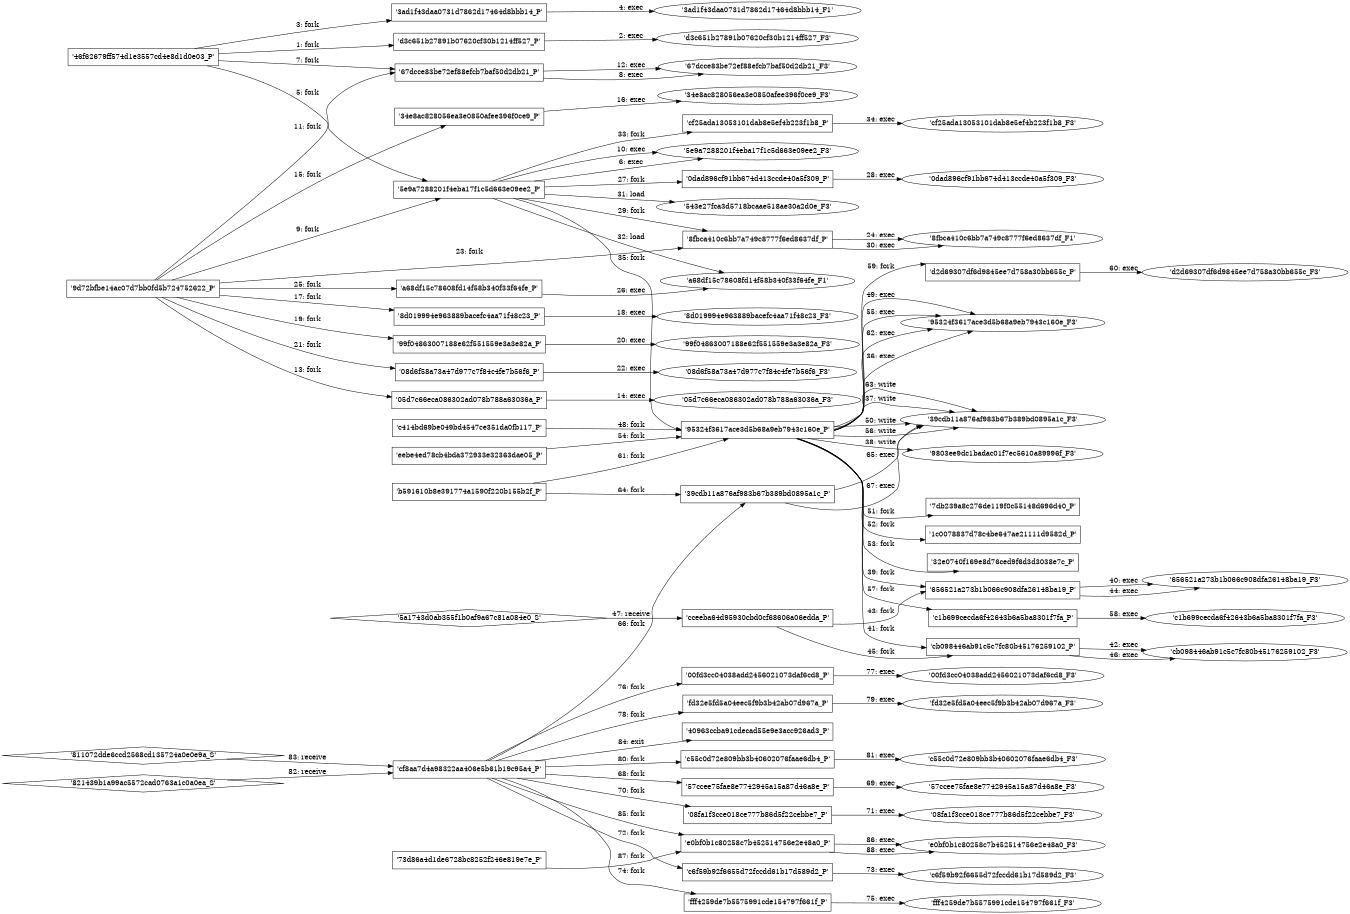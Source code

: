 digraph "D:\Learning\Paper\apt\基于CTI的攻击预警\Dataset\攻击图\ASGfromALLCTI\Japan-Linked Organizations Targeted in Long-Running and Sophisticated Attack Campaign.dot" {
rankdir="LR"
size="9"
fixedsize="false"
splines="true"
nodesep=0.3
ranksep=0
fontsize=10
overlap="scalexy"
engine= "neato"
	"'46f62679ff574d1e3557cd4e8d1d0e03_P'" [node_type=Process shape=box]
	"'d3c651b27891b07620cf30b1214ff527_P'" [node_type=Process shape=box]
	"'46f62679ff574d1e3557cd4e8d1d0e03_P'" -> "'d3c651b27891b07620cf30b1214ff527_P'" [label="1: fork"]
	"'d3c651b27891b07620cf30b1214ff527_P'" [node_type=Process shape=box]
	"'d3c651b27891b07620cf30b1214ff527_F3'" [node_type=File shape=ellipse]
	"'d3c651b27891b07620cf30b1214ff527_P'" -> "'d3c651b27891b07620cf30b1214ff527_F3'" [label="2: exec"]
	"'46f62679ff574d1e3557cd4e8d1d0e03_P'" [node_type=Process shape=box]
	"'3ad1f43daa0731d7862d17464d8bbb14_P'" [node_type=Process shape=box]
	"'46f62679ff574d1e3557cd4e8d1d0e03_P'" -> "'3ad1f43daa0731d7862d17464d8bbb14_P'" [label="3: fork"]
	"'3ad1f43daa0731d7862d17464d8bbb14_P'" [node_type=Process shape=box]
	"'3ad1f43daa0731d7862d17464d8bbb14_F1'" [node_type=File shape=ellipse]
	"'3ad1f43daa0731d7862d17464d8bbb14_P'" -> "'3ad1f43daa0731d7862d17464d8bbb14_F1'" [label="4: exec"]
	"'46f62679ff574d1e3557cd4e8d1d0e03_P'" [node_type=Process shape=box]
	"'5e9a7288201f4eba17f1c5d663e09ee2_P'" [node_type=Process shape=box]
	"'46f62679ff574d1e3557cd4e8d1d0e03_P'" -> "'5e9a7288201f4eba17f1c5d663e09ee2_P'" [label="5: fork"]
	"'5e9a7288201f4eba17f1c5d663e09ee2_P'" [node_type=Process shape=box]
	"'5e9a7288201f4eba17f1c5d663e09ee2_F3'" [node_type=File shape=ellipse]
	"'5e9a7288201f4eba17f1c5d663e09ee2_P'" -> "'5e9a7288201f4eba17f1c5d663e09ee2_F3'" [label="6: exec"]
	"'46f62679ff574d1e3557cd4e8d1d0e03_P'" [node_type=Process shape=box]
	"'67dcce83be72ef88efcb7baf50d2db21_P'" [node_type=Process shape=box]
	"'46f62679ff574d1e3557cd4e8d1d0e03_P'" -> "'67dcce83be72ef88efcb7baf50d2db21_P'" [label="7: fork"]
	"'67dcce83be72ef88efcb7baf50d2db21_P'" [node_type=Process shape=box]
	"'67dcce83be72ef88efcb7baf50d2db21_F3'" [node_type=File shape=ellipse]
	"'67dcce83be72ef88efcb7baf50d2db21_P'" -> "'67dcce83be72ef88efcb7baf50d2db21_F3'" [label="8: exec"]
	"'9d72bfbe14ac07d7bb0fd5b724752622_P'" [node_type=Process shape=box]
	"'5e9a7288201f4eba17f1c5d663e09ee2_P'" [node_type=Process shape=box]
	"'9d72bfbe14ac07d7bb0fd5b724752622_P'" -> "'5e9a7288201f4eba17f1c5d663e09ee2_P'" [label="9: fork"]
	"'5e9a7288201f4eba17f1c5d663e09ee2_P'" [node_type=Process shape=box]
	"'5e9a7288201f4eba17f1c5d663e09ee2_F3'" [node_type=File shape=ellipse]
	"'5e9a7288201f4eba17f1c5d663e09ee2_P'" -> "'5e9a7288201f4eba17f1c5d663e09ee2_F3'" [label="10: exec"]
	"'9d72bfbe14ac07d7bb0fd5b724752622_P'" [node_type=Process shape=box]
	"'67dcce83be72ef88efcb7baf50d2db21_P'" [node_type=Process shape=box]
	"'9d72bfbe14ac07d7bb0fd5b724752622_P'" -> "'67dcce83be72ef88efcb7baf50d2db21_P'" [label="11: fork"]
	"'67dcce83be72ef88efcb7baf50d2db21_P'" [node_type=Process shape=box]
	"'67dcce83be72ef88efcb7baf50d2db21_F3'" [node_type=File shape=ellipse]
	"'67dcce83be72ef88efcb7baf50d2db21_P'" -> "'67dcce83be72ef88efcb7baf50d2db21_F3'" [label="12: exec"]
	"'9d72bfbe14ac07d7bb0fd5b724752622_P'" [node_type=Process shape=box]
	"'05d7c66eca086302ad078b788a63036a_P'" [node_type=Process shape=box]
	"'9d72bfbe14ac07d7bb0fd5b724752622_P'" -> "'05d7c66eca086302ad078b788a63036a_P'" [label="13: fork"]
	"'05d7c66eca086302ad078b788a63036a_P'" [node_type=Process shape=box]
	"'05d7c66eca086302ad078b788a63036a_F3'" [node_type=File shape=ellipse]
	"'05d7c66eca086302ad078b788a63036a_P'" -> "'05d7c66eca086302ad078b788a63036a_F3'" [label="14: exec"]
	"'9d72bfbe14ac07d7bb0fd5b724752622_P'" [node_type=Process shape=box]
	"'34e8ac828056ea3e0850afee396f0ce9_P'" [node_type=Process shape=box]
	"'9d72bfbe14ac07d7bb0fd5b724752622_P'" -> "'34e8ac828056ea3e0850afee396f0ce9_P'" [label="15: fork"]
	"'34e8ac828056ea3e0850afee396f0ce9_P'" [node_type=Process shape=box]
	"'34e8ac828056ea3e0850afee396f0ce9_F3'" [node_type=File shape=ellipse]
	"'34e8ac828056ea3e0850afee396f0ce9_P'" -> "'34e8ac828056ea3e0850afee396f0ce9_F3'" [label="16: exec"]
	"'9d72bfbe14ac07d7bb0fd5b724752622_P'" [node_type=Process shape=box]
	"'8d019994e963889bacefc4aa71f48c23_P'" [node_type=Process shape=box]
	"'9d72bfbe14ac07d7bb0fd5b724752622_P'" -> "'8d019994e963889bacefc4aa71f48c23_P'" [label="17: fork"]
	"'8d019994e963889bacefc4aa71f48c23_P'" [node_type=Process shape=box]
	"'8d019994e963889bacefc4aa71f48c23_F3'" [node_type=File shape=ellipse]
	"'8d019994e963889bacefc4aa71f48c23_P'" -> "'8d019994e963889bacefc4aa71f48c23_F3'" [label="18: exec"]
	"'9d72bfbe14ac07d7bb0fd5b724752622_P'" [node_type=Process shape=box]
	"'99f04863007188e62f551559e3a3e82a_P'" [node_type=Process shape=box]
	"'9d72bfbe14ac07d7bb0fd5b724752622_P'" -> "'99f04863007188e62f551559e3a3e82a_P'" [label="19: fork"]
	"'99f04863007188e62f551559e3a3e82a_P'" [node_type=Process shape=box]
	"'99f04863007188e62f551559e3a3e82a_F3'" [node_type=File shape=ellipse]
	"'99f04863007188e62f551559e3a3e82a_P'" -> "'99f04863007188e62f551559e3a3e82a_F3'" [label="20: exec"]
	"'9d72bfbe14ac07d7bb0fd5b724752622_P'" [node_type=Process shape=box]
	"'08d6f58a73a47d977c7f84c4fe7b56f6_P'" [node_type=Process shape=box]
	"'9d72bfbe14ac07d7bb0fd5b724752622_P'" -> "'08d6f58a73a47d977c7f84c4fe7b56f6_P'" [label="21: fork"]
	"'08d6f58a73a47d977c7f84c4fe7b56f6_P'" [node_type=Process shape=box]
	"'08d6f58a73a47d977c7f84c4fe7b56f6_F3'" [node_type=File shape=ellipse]
	"'08d6f58a73a47d977c7f84c4fe7b56f6_P'" -> "'08d6f58a73a47d977c7f84c4fe7b56f6_F3'" [label="22: exec"]
	"'9d72bfbe14ac07d7bb0fd5b724752622_P'" [node_type=Process shape=box]
	"'8fbca410c6bb7a749c8777f6ed8637df_P'" [node_type=Process shape=box]
	"'9d72bfbe14ac07d7bb0fd5b724752622_P'" -> "'8fbca410c6bb7a749c8777f6ed8637df_P'" [label="23: fork"]
	"'8fbca410c6bb7a749c8777f6ed8637df_P'" [node_type=Process shape=box]
	"'8fbca410c6bb7a749c8777f6ed8637df_F1'" [node_type=File shape=ellipse]
	"'8fbca410c6bb7a749c8777f6ed8637df_P'" -> "'8fbca410c6bb7a749c8777f6ed8637df_F1'" [label="24: exec"]
	"'9d72bfbe14ac07d7bb0fd5b724752622_P'" [node_type=Process shape=box]
	"'a68df15c78608fd14f58b340f33f64fe_P'" [node_type=Process shape=box]
	"'9d72bfbe14ac07d7bb0fd5b724752622_P'" -> "'a68df15c78608fd14f58b340f33f64fe_P'" [label="25: fork"]
	"'a68df15c78608fd14f58b340f33f64fe_P'" [node_type=Process shape=box]
	"'a68df15c78608fd14f58b340f33f64fe_F1'" [node_type=File shape=ellipse]
	"'a68df15c78608fd14f58b340f33f64fe_P'" -> "'a68df15c78608fd14f58b340f33f64fe_F1'" [label="26: exec"]
	"'5e9a7288201f4eba17f1c5d663e09ee2_P'" [node_type=Process shape=box]
	"'0dad896cf91bb674d413ccde40a5f309_P'" [node_type=Process shape=box]
	"'5e9a7288201f4eba17f1c5d663e09ee2_P'" -> "'0dad896cf91bb674d413ccde40a5f309_P'" [label="27: fork"]
	"'0dad896cf91bb674d413ccde40a5f309_P'" [node_type=Process shape=box]
	"'0dad896cf91bb674d413ccde40a5f309_F3'" [node_type=File shape=ellipse]
	"'0dad896cf91bb674d413ccde40a5f309_P'" -> "'0dad896cf91bb674d413ccde40a5f309_F3'" [label="28: exec"]
	"'5e9a7288201f4eba17f1c5d663e09ee2_P'" [node_type=Process shape=box]
	"'8fbca410c6bb7a749c8777f6ed8637df_P'" [node_type=Process shape=box]
	"'5e9a7288201f4eba17f1c5d663e09ee2_P'" -> "'8fbca410c6bb7a749c8777f6ed8637df_P'" [label="29: fork"]
	"'8fbca410c6bb7a749c8777f6ed8637df_P'" [node_type=Process shape=box]
	"'8fbca410c6bb7a749c8777f6ed8637df_F1'" [node_type=File shape=ellipse]
	"'8fbca410c6bb7a749c8777f6ed8637df_P'" -> "'8fbca410c6bb7a749c8777f6ed8637df_F1'" [label="30: exec"]
	"'543e27fca3d5718bcaae518ae30a2d0e_F3'" [node_type=file shape=ellipse]
	"'5e9a7288201f4eba17f1c5d663e09ee2_P'" [node_type=Process shape=box]
	"'5e9a7288201f4eba17f1c5d663e09ee2_P'" -> "'543e27fca3d5718bcaae518ae30a2d0e_F3'" [label="31: load"]
	"'a68df15c78608fd14f58b340f33f64fe_F1'" [node_type=file shape=ellipse]
	"'5e9a7288201f4eba17f1c5d663e09ee2_P'" [node_type=Process shape=box]
	"'5e9a7288201f4eba17f1c5d663e09ee2_P'" -> "'a68df15c78608fd14f58b340f33f64fe_F1'" [label="32: load"]
	"'5e9a7288201f4eba17f1c5d663e09ee2_P'" [node_type=Process shape=box]
	"'cf25ada13053101dab8e5ef4b223f1b8_P'" [node_type=Process shape=box]
	"'5e9a7288201f4eba17f1c5d663e09ee2_P'" -> "'cf25ada13053101dab8e5ef4b223f1b8_P'" [label="33: fork"]
	"'cf25ada13053101dab8e5ef4b223f1b8_P'" [node_type=Process shape=box]
	"'cf25ada13053101dab8e5ef4b223f1b8_F3'" [node_type=File shape=ellipse]
	"'cf25ada13053101dab8e5ef4b223f1b8_P'" -> "'cf25ada13053101dab8e5ef4b223f1b8_F3'" [label="34: exec"]
	"'5e9a7288201f4eba17f1c5d663e09ee2_P'" [node_type=Process shape=box]
	"'95324f3617ace3d5b68a9eb7943c160e_P'" [node_type=Process shape=box]
	"'5e9a7288201f4eba17f1c5d663e09ee2_P'" -> "'95324f3617ace3d5b68a9eb7943c160e_P'" [label="35: fork"]
	"'95324f3617ace3d5b68a9eb7943c160e_P'" [node_type=Process shape=box]
	"'95324f3617ace3d5b68a9eb7943c160e_F3'" [node_type=File shape=ellipse]
	"'95324f3617ace3d5b68a9eb7943c160e_P'" -> "'95324f3617ace3d5b68a9eb7943c160e_F3'" [label="36: exec"]
	"'39cdb11a876af983b67b389bd0895a1c_F3'" [node_type=file shape=ellipse]
	"'95324f3617ace3d5b68a9eb7943c160e_P'" [node_type=Process shape=box]
	"'95324f3617ace3d5b68a9eb7943c160e_P'" -> "'39cdb11a876af983b67b389bd0895a1c_F3'" [label="37: write"]
	"'9803ee9dc1badac01f7ec5610a89996f_F3'" [node_type=file shape=ellipse]
	"'95324f3617ace3d5b68a9eb7943c160e_P'" [node_type=Process shape=box]
	"'95324f3617ace3d5b68a9eb7943c160e_P'" -> "'9803ee9dc1badac01f7ec5610a89996f_F3'" [label="38: write"]
	"'95324f3617ace3d5b68a9eb7943c160e_P'" [node_type=Process shape=box]
	"'656521a273b1b066c908dfa26148ba19_P'" [node_type=Process shape=box]
	"'95324f3617ace3d5b68a9eb7943c160e_P'" -> "'656521a273b1b066c908dfa26148ba19_P'" [label="39: fork"]
	"'656521a273b1b066c908dfa26148ba19_P'" [node_type=Process shape=box]
	"'656521a273b1b066c908dfa26148ba19_F3'" [node_type=File shape=ellipse]
	"'656521a273b1b066c908dfa26148ba19_P'" -> "'656521a273b1b066c908dfa26148ba19_F3'" [label="40: exec"]
	"'95324f3617ace3d5b68a9eb7943c160e_P'" [node_type=Process shape=box]
	"'cb098446ab91c5c7fc80b45176259102_P'" [node_type=Process shape=box]
	"'95324f3617ace3d5b68a9eb7943c160e_P'" -> "'cb098446ab91c5c7fc80b45176259102_P'" [label="41: fork"]
	"'cb098446ab91c5c7fc80b45176259102_P'" [node_type=Process shape=box]
	"'cb098446ab91c5c7fc80b45176259102_F3'" [node_type=File shape=ellipse]
	"'cb098446ab91c5c7fc80b45176259102_P'" -> "'cb098446ab91c5c7fc80b45176259102_F3'" [label="42: exec"]
	"'cceeba64d95930cbd0cf68606a06edda_P'" [node_type=Process shape=box]
	"'656521a273b1b066c908dfa26148ba19_P'" [node_type=Process shape=box]
	"'cceeba64d95930cbd0cf68606a06edda_P'" -> "'656521a273b1b066c908dfa26148ba19_P'" [label="43: fork"]
	"'656521a273b1b066c908dfa26148ba19_P'" [node_type=Process shape=box]
	"'656521a273b1b066c908dfa26148ba19_F3'" [node_type=File shape=ellipse]
	"'656521a273b1b066c908dfa26148ba19_P'" -> "'656521a273b1b066c908dfa26148ba19_F3'" [label="44: exec"]
	"'cceeba64d95930cbd0cf68606a06edda_P'" [node_type=Process shape=box]
	"'cb098446ab91c5c7fc80b45176259102_P'" [node_type=Process shape=box]
	"'cceeba64d95930cbd0cf68606a06edda_P'" -> "'cb098446ab91c5c7fc80b45176259102_P'" [label="45: fork"]
	"'cb098446ab91c5c7fc80b45176259102_P'" [node_type=Process shape=box]
	"'cb098446ab91c5c7fc80b45176259102_F3'" [node_type=File shape=ellipse]
	"'cb098446ab91c5c7fc80b45176259102_P'" -> "'cb098446ab91c5c7fc80b45176259102_F3'" [label="46: exec"]
	"'cceeba64d95930cbd0cf68606a06edda_P'" [node_type=Process shape=box]
	"'5a1743d0ab355f1b0af9a67c81a084e0_S'" [node_type=Socket shape=diamond]
	"'5a1743d0ab355f1b0af9a67c81a084e0_S'" -> "'cceeba64d95930cbd0cf68606a06edda_P'" [label="47: receive"]
	"'c414bd69be049bd4547ce351da0fb117_P'" [node_type=Process shape=box]
	"'95324f3617ace3d5b68a9eb7943c160e_P'" [node_type=Process shape=box]
	"'c414bd69be049bd4547ce351da0fb117_P'" -> "'95324f3617ace3d5b68a9eb7943c160e_P'" [label="48: fork"]
	"'95324f3617ace3d5b68a9eb7943c160e_P'" [node_type=Process shape=box]
	"'95324f3617ace3d5b68a9eb7943c160e_F3'" [node_type=File shape=ellipse]
	"'95324f3617ace3d5b68a9eb7943c160e_P'" -> "'95324f3617ace3d5b68a9eb7943c160e_F3'" [label="49: exec"]
	"'39cdb11a876af983b67b389bd0895a1c_F3'" [node_type=file shape=ellipse]
	"'95324f3617ace3d5b68a9eb7943c160e_P'" [node_type=Process shape=box]
	"'95324f3617ace3d5b68a9eb7943c160e_P'" -> "'39cdb11a876af983b67b389bd0895a1c_F3'" [label="50: write"]
	"'95324f3617ace3d5b68a9eb7943c160e_P'" [node_type=Process shape=box]
	"'7db239a8c276de119f0c55148d696d40_P'" [node_type=Process shape=box]
	"'95324f3617ace3d5b68a9eb7943c160e_P'" -> "'7db239a8c276de119f0c55148d696d40_P'" [label="51: fork"]
	"'95324f3617ace3d5b68a9eb7943c160e_P'" [node_type=Process shape=box]
	"'1c0078837d78c4be647ae21111d9582d_P'" [node_type=Process shape=box]
	"'95324f3617ace3d5b68a9eb7943c160e_P'" -> "'1c0078837d78c4be647ae21111d9582d_P'" [label="52: fork"]
	"'95324f3617ace3d5b68a9eb7943c160e_P'" [node_type=Process shape=box]
	"'32e0740f169e8d76ced9f6d3d3038e7c_P'" [node_type=Process shape=box]
	"'95324f3617ace3d5b68a9eb7943c160e_P'" -> "'32e0740f169e8d76ced9f6d3d3038e7c_P'" [label="53: fork"]
	"'eebe4ed78cb4bda372933e32363dae05_P'" [node_type=Process shape=box]
	"'95324f3617ace3d5b68a9eb7943c160e_P'" [node_type=Process shape=box]
	"'eebe4ed78cb4bda372933e32363dae05_P'" -> "'95324f3617ace3d5b68a9eb7943c160e_P'" [label="54: fork"]
	"'95324f3617ace3d5b68a9eb7943c160e_P'" [node_type=Process shape=box]
	"'95324f3617ace3d5b68a9eb7943c160e_F3'" [node_type=File shape=ellipse]
	"'95324f3617ace3d5b68a9eb7943c160e_P'" -> "'95324f3617ace3d5b68a9eb7943c160e_F3'" [label="55: exec"]
	"'39cdb11a876af983b67b389bd0895a1c_F3'" [node_type=file shape=ellipse]
	"'95324f3617ace3d5b68a9eb7943c160e_P'" [node_type=Process shape=box]
	"'95324f3617ace3d5b68a9eb7943c160e_P'" -> "'39cdb11a876af983b67b389bd0895a1c_F3'" [label="56: write"]
	"'95324f3617ace3d5b68a9eb7943c160e_P'" [node_type=Process shape=box]
	"'c1b699cecda6f42643b6a5ba8301f7fa_P'" [node_type=Process shape=box]
	"'95324f3617ace3d5b68a9eb7943c160e_P'" -> "'c1b699cecda6f42643b6a5ba8301f7fa_P'" [label="57: fork"]
	"'c1b699cecda6f42643b6a5ba8301f7fa_P'" [node_type=Process shape=box]
	"'c1b699cecda6f42643b6a5ba8301f7fa_F3'" [node_type=File shape=ellipse]
	"'c1b699cecda6f42643b6a5ba8301f7fa_P'" -> "'c1b699cecda6f42643b6a5ba8301f7fa_F3'" [label="58: exec"]
	"'95324f3617ace3d5b68a9eb7943c160e_P'" [node_type=Process shape=box]
	"'d2d69307df6d9845ee7d758a30bb655c_P'" [node_type=Process shape=box]
	"'95324f3617ace3d5b68a9eb7943c160e_P'" -> "'d2d69307df6d9845ee7d758a30bb655c_P'" [label="59: fork"]
	"'d2d69307df6d9845ee7d758a30bb655c_P'" [node_type=Process shape=box]
	"'d2d69307df6d9845ee7d758a30bb655c_F3'" [node_type=File shape=ellipse]
	"'d2d69307df6d9845ee7d758a30bb655c_P'" -> "'d2d69307df6d9845ee7d758a30bb655c_F3'" [label="60: exec"]
	"'b591610b8e391774a1590f220b155b2f_P'" [node_type=Process shape=box]
	"'95324f3617ace3d5b68a9eb7943c160e_P'" [node_type=Process shape=box]
	"'b591610b8e391774a1590f220b155b2f_P'" -> "'95324f3617ace3d5b68a9eb7943c160e_P'" [label="61: fork"]
	"'95324f3617ace3d5b68a9eb7943c160e_P'" [node_type=Process shape=box]
	"'95324f3617ace3d5b68a9eb7943c160e_F3'" [node_type=File shape=ellipse]
	"'95324f3617ace3d5b68a9eb7943c160e_P'" -> "'95324f3617ace3d5b68a9eb7943c160e_F3'" [label="62: exec"]
	"'39cdb11a876af983b67b389bd0895a1c_F3'" [node_type=file shape=ellipse]
	"'95324f3617ace3d5b68a9eb7943c160e_P'" [node_type=Process shape=box]
	"'95324f3617ace3d5b68a9eb7943c160e_P'" -> "'39cdb11a876af983b67b389bd0895a1c_F3'" [label="63: write"]
	"'b591610b8e391774a1590f220b155b2f_P'" [node_type=Process shape=box]
	"'39cdb11a876af983b67b389bd0895a1c_P'" [node_type=Process shape=box]
	"'b591610b8e391774a1590f220b155b2f_P'" -> "'39cdb11a876af983b67b389bd0895a1c_P'" [label="64: fork"]
	"'39cdb11a876af983b67b389bd0895a1c_P'" [node_type=Process shape=box]
	"'39cdb11a876af983b67b389bd0895a1c_F3'" [node_type=File shape=ellipse]
	"'39cdb11a876af983b67b389bd0895a1c_P'" -> "'39cdb11a876af983b67b389bd0895a1c_F3'" [label="65: exec"]
	"'cf8aa7d4a98322aa406e5b61b19c95a4_P'" [node_type=Process shape=box]
	"'39cdb11a876af983b67b389bd0895a1c_P'" [node_type=Process shape=box]
	"'cf8aa7d4a98322aa406e5b61b19c95a4_P'" -> "'39cdb11a876af983b67b389bd0895a1c_P'" [label="66: fork"]
	"'39cdb11a876af983b67b389bd0895a1c_P'" [node_type=Process shape=box]
	"'39cdb11a876af983b67b389bd0895a1c_F3'" [node_type=File shape=ellipse]
	"'39cdb11a876af983b67b389bd0895a1c_P'" -> "'39cdb11a876af983b67b389bd0895a1c_F3'" [label="67: exec"]
	"'cf8aa7d4a98322aa406e5b61b19c95a4_P'" [node_type=Process shape=box]
	"'57ccee75fae8e7742945a15a87d46a8e_P'" [node_type=Process shape=box]
	"'cf8aa7d4a98322aa406e5b61b19c95a4_P'" -> "'57ccee75fae8e7742945a15a87d46a8e_P'" [label="68: fork"]
	"'57ccee75fae8e7742945a15a87d46a8e_P'" [node_type=Process shape=box]
	"'57ccee75fae8e7742945a15a87d46a8e_F3'" [node_type=File shape=ellipse]
	"'57ccee75fae8e7742945a15a87d46a8e_P'" -> "'57ccee75fae8e7742945a15a87d46a8e_F3'" [label="69: exec"]
	"'cf8aa7d4a98322aa406e5b61b19c95a4_P'" [node_type=Process shape=box]
	"'08fa1f3cce018ce777b86d5f22cebbe7_P'" [node_type=Process shape=box]
	"'cf8aa7d4a98322aa406e5b61b19c95a4_P'" -> "'08fa1f3cce018ce777b86d5f22cebbe7_P'" [label="70: fork"]
	"'08fa1f3cce018ce777b86d5f22cebbe7_P'" [node_type=Process shape=box]
	"'08fa1f3cce018ce777b86d5f22cebbe7_F3'" [node_type=File shape=ellipse]
	"'08fa1f3cce018ce777b86d5f22cebbe7_P'" -> "'08fa1f3cce018ce777b86d5f22cebbe7_F3'" [label="71: exec"]
	"'cf8aa7d4a98322aa406e5b61b19c95a4_P'" [node_type=Process shape=box]
	"'c6f59b92f6655d72fccdd61b17d589d2_P'" [node_type=Process shape=box]
	"'cf8aa7d4a98322aa406e5b61b19c95a4_P'" -> "'c6f59b92f6655d72fccdd61b17d589d2_P'" [label="72: fork"]
	"'c6f59b92f6655d72fccdd61b17d589d2_P'" [node_type=Process shape=box]
	"'c6f59b92f6655d72fccdd61b17d589d2_F3'" [node_type=File shape=ellipse]
	"'c6f59b92f6655d72fccdd61b17d589d2_P'" -> "'c6f59b92f6655d72fccdd61b17d589d2_F3'" [label="73: exec"]
	"'cf8aa7d4a98322aa406e5b61b19c95a4_P'" [node_type=Process shape=box]
	"'fff4259de7b5575991cde154797f661f_P'" [node_type=Process shape=box]
	"'cf8aa7d4a98322aa406e5b61b19c95a4_P'" -> "'fff4259de7b5575991cde154797f661f_P'" [label="74: fork"]
	"'fff4259de7b5575991cde154797f661f_P'" [node_type=Process shape=box]
	"'fff4259de7b5575991cde154797f661f_F3'" [node_type=File shape=ellipse]
	"'fff4259de7b5575991cde154797f661f_P'" -> "'fff4259de7b5575991cde154797f661f_F3'" [label="75: exec"]
	"'cf8aa7d4a98322aa406e5b61b19c95a4_P'" [node_type=Process shape=box]
	"'00fd3cc04038add2456021073daf6cd8_P'" [node_type=Process shape=box]
	"'cf8aa7d4a98322aa406e5b61b19c95a4_P'" -> "'00fd3cc04038add2456021073daf6cd8_P'" [label="76: fork"]
	"'00fd3cc04038add2456021073daf6cd8_P'" [node_type=Process shape=box]
	"'00fd3cc04038add2456021073daf6cd8_F3'" [node_type=File shape=ellipse]
	"'00fd3cc04038add2456021073daf6cd8_P'" -> "'00fd3cc04038add2456021073daf6cd8_F3'" [label="77: exec"]
	"'cf8aa7d4a98322aa406e5b61b19c95a4_P'" [node_type=Process shape=box]
	"'fd32e5fd5a04eec5f9b3b42ab07d967a_P'" [node_type=Process shape=box]
	"'cf8aa7d4a98322aa406e5b61b19c95a4_P'" -> "'fd32e5fd5a04eec5f9b3b42ab07d967a_P'" [label="78: fork"]
	"'fd32e5fd5a04eec5f9b3b42ab07d967a_P'" [node_type=Process shape=box]
	"'fd32e5fd5a04eec5f9b3b42ab07d967a_F3'" [node_type=File shape=ellipse]
	"'fd32e5fd5a04eec5f9b3b42ab07d967a_P'" -> "'fd32e5fd5a04eec5f9b3b42ab07d967a_F3'" [label="79: exec"]
	"'cf8aa7d4a98322aa406e5b61b19c95a4_P'" [node_type=Process shape=box]
	"'c55c0d72e809bb3b40602076faae6db4_P'" [node_type=Process shape=box]
	"'cf8aa7d4a98322aa406e5b61b19c95a4_P'" -> "'c55c0d72e809bb3b40602076faae6db4_P'" [label="80: fork"]
	"'c55c0d72e809bb3b40602076faae6db4_P'" [node_type=Process shape=box]
	"'c55c0d72e809bb3b40602076faae6db4_F3'" [node_type=File shape=ellipse]
	"'c55c0d72e809bb3b40602076faae6db4_P'" -> "'c55c0d72e809bb3b40602076faae6db4_F3'" [label="81: exec"]
	"'cf8aa7d4a98322aa406e5b61b19c95a4_P'" [node_type=Process shape=box]
	"'821439b1a99ac5572cad0763a1c0a0ea_S'" [node_type=Socket shape=diamond]
	"'821439b1a99ac5572cad0763a1c0a0ea_S'" -> "'cf8aa7d4a98322aa406e5b61b19c95a4_P'" [label="82: receive"]
	"'cf8aa7d4a98322aa406e5b61b19c95a4_P'" [node_type=Process shape=box]
	"'811072dde6ccd2568cd135724a0e0e9a_S'" [node_type=Socket shape=diamond]
	"'811072dde6ccd2568cd135724a0e0e9a_S'" -> "'cf8aa7d4a98322aa406e5b61b19c95a4_P'" [label="83: receive"]
	"'cf8aa7d4a98322aa406e5b61b19c95a4_P'" [node_type=Process shape=box]
	"'40963ccba91cdecad55e9e3acc926ad3_P'" [node_type=Process shape=box]
	"'cf8aa7d4a98322aa406e5b61b19c95a4_P'" -> "'40963ccba91cdecad55e9e3acc926ad3_P'" [label="84: exit"]
	"'cf8aa7d4a98322aa406e5b61b19c95a4_P'" [node_type=Process shape=box]
	"'e0bf0b1c80258c7b452514756e2e48a0_P'" [node_type=Process shape=box]
	"'cf8aa7d4a98322aa406e5b61b19c95a4_P'" -> "'e0bf0b1c80258c7b452514756e2e48a0_P'" [label="85: fork"]
	"'e0bf0b1c80258c7b452514756e2e48a0_P'" [node_type=Process shape=box]
	"'e0bf0b1c80258c7b452514756e2e48a0_F3'" [node_type=File shape=ellipse]
	"'e0bf0b1c80258c7b452514756e2e48a0_P'" -> "'e0bf0b1c80258c7b452514756e2e48a0_F3'" [label="86: exec"]
	"'73d86a4d1de6728bc8252f246e819e7e_P'" [node_type=Process shape=box]
	"'e0bf0b1c80258c7b452514756e2e48a0_P'" [node_type=Process shape=box]
	"'73d86a4d1de6728bc8252f246e819e7e_P'" -> "'e0bf0b1c80258c7b452514756e2e48a0_P'" [label="87: fork"]
	"'e0bf0b1c80258c7b452514756e2e48a0_P'" [node_type=Process shape=box]
	"'e0bf0b1c80258c7b452514756e2e48a0_F3'" [node_type=File shape=ellipse]
	"'e0bf0b1c80258c7b452514756e2e48a0_P'" -> "'e0bf0b1c80258c7b452514756e2e48a0_F3'" [label="88: exec"]
}
